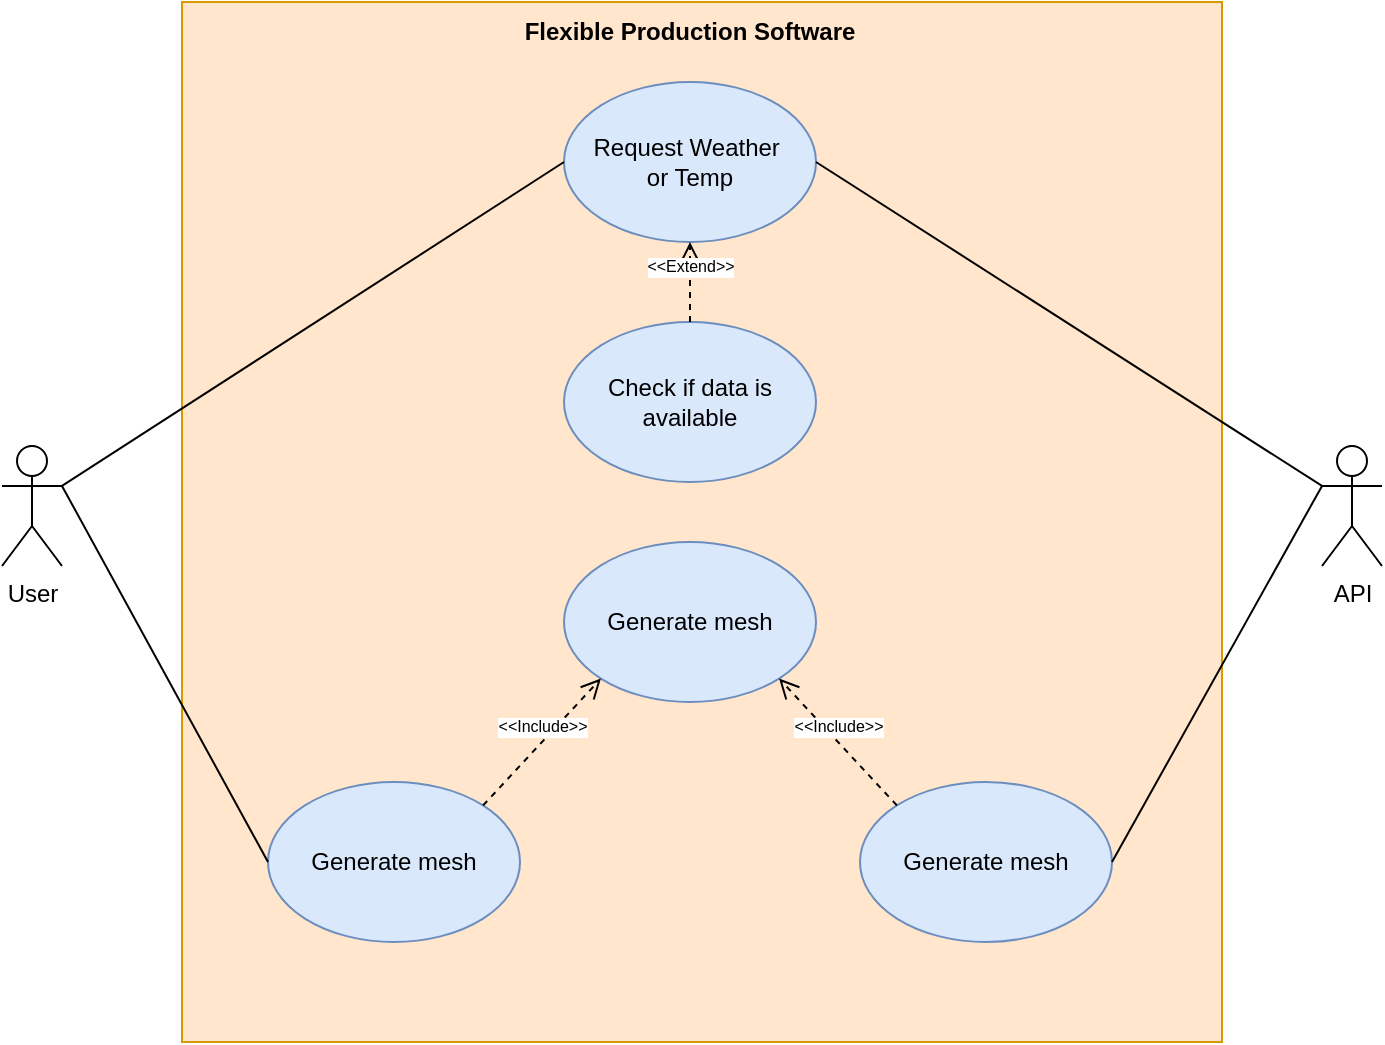 <mxfile version="20.5.2" type="github"><diagram id="TpC7ceps_Sn2tnQsXE2J" name="Page-1"><mxGraphModel dx="830" dy="620" grid="0" gridSize="10" guides="1" tooltips="1" connect="1" arrows="1" fold="1" page="1" pageScale="1" pageWidth="827" pageHeight="583" math="0" shadow="0"><root><mxCell id="0"/><mxCell id="1" parent="0"/><mxCell id="Re772aY31ulcid55p9ZU-1" value="" style="whiteSpace=wrap;html=1;aspect=fixed;fillColor=#ffe6cc;strokeColor=#d79b00;" parent="1" vertex="1"><mxGeometry x="160" y="40" width="520" height="520" as="geometry"/></mxCell><mxCell id="Re772aY31ulcid55p9ZU-2" value="&lt;b&gt;Flexible Production Software&lt;/b&gt;" style="text;html=1;strokeColor=none;fillColor=none;align=center;verticalAlign=middle;whiteSpace=wrap;rounded=0;" parent="1" vertex="1"><mxGeometry x="329" y="40" width="170" height="30" as="geometry"/></mxCell><mxCell id="Re772aY31ulcid55p9ZU-3" value="User" style="shape=umlActor;verticalLabelPosition=bottom;verticalAlign=top;html=1;outlineConnect=0;" parent="1" vertex="1"><mxGeometry x="70" y="262" width="30" height="60" as="geometry"/></mxCell><mxCell id="Re772aY31ulcid55p9ZU-6" value="Request Weather&amp;nbsp;&lt;br&gt;or Temp" style="ellipse;whiteSpace=wrap;html=1;fillColor=#dae8fc;strokeColor=#6c8ebf;" parent="1" vertex="1"><mxGeometry x="351" y="80" width="126" height="80" as="geometry"/></mxCell><mxCell id="Re772aY31ulcid55p9ZU-9" value="Check if data is&lt;br&gt;available" style="ellipse;whiteSpace=wrap;html=1;fillColor=#dae8fc;strokeColor=#6c8ebf;" parent="1" vertex="1"><mxGeometry x="351" y="200" width="126" height="80" as="geometry"/></mxCell><mxCell id="Re772aY31ulcid55p9ZU-13" value="&amp;lt;&amp;lt;Extend&amp;gt;&amp;gt;" style="html=1;verticalAlign=bottom;endArrow=open;dashed=1;endSize=8;rounded=0;fontSize=8;entryX=0.5;entryY=1;entryDx=0;entryDy=0;exitX=0.5;exitY=0;exitDx=0;exitDy=0;" parent="1" source="Re772aY31ulcid55p9ZU-9" target="Re772aY31ulcid55p9ZU-6" edge="1"><mxGeometry relative="1" as="geometry"><mxPoint x="450" y="290" as="sourcePoint"/><mxPoint x="370" y="290" as="targetPoint"/></mxGeometry></mxCell><mxCell id="Re772aY31ulcid55p9ZU-14" value="Generate mesh" style="ellipse;whiteSpace=wrap;html=1;fillColor=#dae8fc;strokeColor=#6c8ebf;" parent="1" vertex="1"><mxGeometry x="351" y="310" width="126" height="80" as="geometry"/></mxCell><mxCell id="Re772aY31ulcid55p9ZU-15" value="Generate mesh" style="ellipse;whiteSpace=wrap;html=1;fillColor=#dae8fc;strokeColor=#6c8ebf;" parent="1" vertex="1"><mxGeometry x="203" y="430" width="126" height="80" as="geometry"/></mxCell><mxCell id="Re772aY31ulcid55p9ZU-16" value="Generate mesh" style="ellipse;whiteSpace=wrap;html=1;fillColor=#dae8fc;strokeColor=#6c8ebf;" parent="1" vertex="1"><mxGeometry x="499" y="430" width="126" height="80" as="geometry"/></mxCell><mxCell id="Re772aY31ulcid55p9ZU-18" value="&amp;lt;&amp;lt;Include&amp;gt;&amp;gt;" style="html=1;verticalAlign=bottom;endArrow=open;dashed=1;endSize=8;rounded=0;fontSize=8;exitX=1;exitY=0;exitDx=0;exitDy=0;entryX=0;entryY=1;entryDx=0;entryDy=0;" parent="1" source="Re772aY31ulcid55p9ZU-15" target="Re772aY31ulcid55p9ZU-14" edge="1"><mxGeometry relative="1" as="geometry"><mxPoint x="440" y="330" as="sourcePoint"/><mxPoint x="360" y="330" as="targetPoint"/></mxGeometry></mxCell><mxCell id="Re772aY31ulcid55p9ZU-19" value="&amp;lt;&amp;lt;Include&amp;gt;&amp;gt;" style="html=1;verticalAlign=bottom;endArrow=open;dashed=1;endSize=8;rounded=0;fontSize=8;exitX=0;exitY=0;exitDx=0;exitDy=0;entryX=1;entryY=1;entryDx=0;entryDy=0;" parent="1" source="Re772aY31ulcid55p9ZU-16" target="Re772aY31ulcid55p9ZU-14" edge="1"><mxGeometry relative="1" as="geometry"><mxPoint x="440" y="330" as="sourcePoint"/><mxPoint x="360" y="330" as="targetPoint"/></mxGeometry></mxCell><mxCell id="Re772aY31ulcid55p9ZU-20" value="API" style="shape=umlActor;verticalLabelPosition=bottom;verticalAlign=top;html=1;outlineConnect=0;" parent="1" vertex="1"><mxGeometry x="730" y="262" width="30" height="60" as="geometry"/></mxCell><mxCell id="Re772aY31ulcid55p9ZU-23" value="" style="endArrow=none;html=1;rounded=0;fontSize=8;entryX=0;entryY=0.5;entryDx=0;entryDy=0;exitX=1;exitY=0.333;exitDx=0;exitDy=0;exitPerimeter=0;" parent="1" source="Re772aY31ulcid55p9ZU-3" target="Re772aY31ulcid55p9ZU-6" edge="1"><mxGeometry width="50" height="50" relative="1" as="geometry"><mxPoint x="397" y="318" as="sourcePoint"/><mxPoint x="447" y="268" as="targetPoint"/></mxGeometry></mxCell><mxCell id="Re772aY31ulcid55p9ZU-24" value="" style="endArrow=none;html=1;rounded=0;fontSize=8;exitX=1;exitY=0.333;exitDx=0;exitDy=0;exitPerimeter=0;entryX=0;entryY=0.5;entryDx=0;entryDy=0;" parent="1" source="Re772aY31ulcid55p9ZU-3" target="Re772aY31ulcid55p9ZU-15" edge="1"><mxGeometry width="50" height="50" relative="1" as="geometry"><mxPoint x="397" y="318" as="sourcePoint"/><mxPoint x="447" y="268" as="targetPoint"/></mxGeometry></mxCell><mxCell id="Re772aY31ulcid55p9ZU-25" value="" style="endArrow=none;html=1;rounded=0;fontSize=8;entryX=0;entryY=0.333;entryDx=0;entryDy=0;entryPerimeter=0;exitX=1;exitY=0.5;exitDx=0;exitDy=0;" parent="1" source="Re772aY31ulcid55p9ZU-6" target="Re772aY31ulcid55p9ZU-20" edge="1"><mxGeometry width="50" height="50" relative="1" as="geometry"><mxPoint x="397" y="318" as="sourcePoint"/><mxPoint x="447" y="268" as="targetPoint"/></mxGeometry></mxCell><mxCell id="Re772aY31ulcid55p9ZU-26" value="" style="endArrow=none;html=1;rounded=0;fontSize=8;entryX=0;entryY=0.333;entryDx=0;entryDy=0;entryPerimeter=0;exitX=1;exitY=0.5;exitDx=0;exitDy=0;" parent="1" source="Re772aY31ulcid55p9ZU-16" target="Re772aY31ulcid55p9ZU-20" edge="1"><mxGeometry width="50" height="50" relative="1" as="geometry"><mxPoint x="397" y="318" as="sourcePoint"/><mxPoint x="447" y="268" as="targetPoint"/></mxGeometry></mxCell></root></mxGraphModel></diagram></mxfile>
